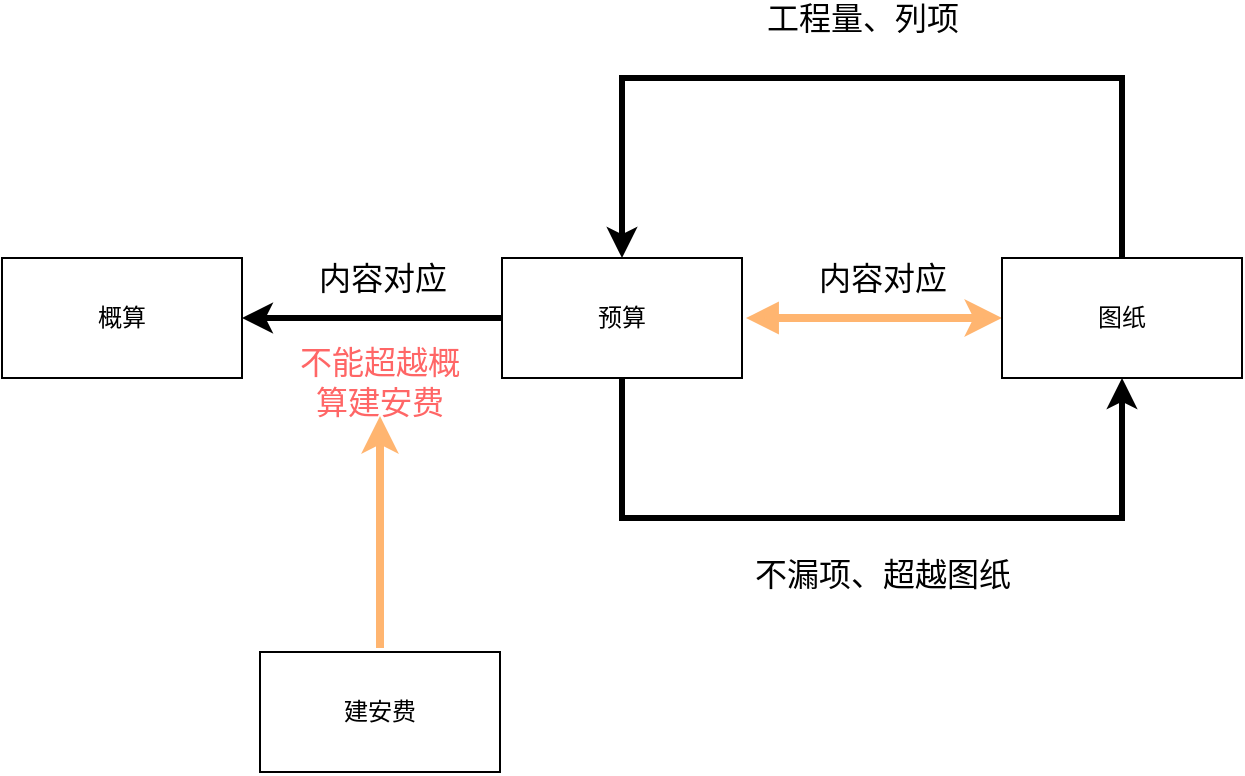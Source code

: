 <mxfile version="18.0.2" type="github">
  <diagram id="gnSNkafbzCCIT5434b_1" name="Page-1">
    <mxGraphModel dx="677" dy="1598" grid="1" gridSize="10" guides="1" tooltips="1" connect="1" arrows="1" fold="1" page="1" pageScale="1" pageWidth="827" pageHeight="1169" background="none" math="0" shadow="0">
      <root>
        <mxCell id="0" />
        <mxCell id="1" parent="0" />
        <mxCell id="iWLTTNfg7kQBC5YvRoqK-1" value="概算" style="rounded=0;whiteSpace=wrap;html=1;" parent="1" vertex="1">
          <mxGeometry x="50" y="120" width="120" height="60" as="geometry" />
        </mxCell>
        <mxCell id="iWLTTNfg7kQBC5YvRoqK-4" value="" style="edgeStyle=orthogonalEdgeStyle;orthogonalLoop=1;jettySize=auto;html=1;rounded=0;strokeWidth=3;" parent="1" source="iWLTTNfg7kQBC5YvRoqK-2" target="iWLTTNfg7kQBC5YvRoqK-1" edge="1">
          <mxGeometry relative="1" as="geometry" />
        </mxCell>
        <mxCell id="iWLTTNfg7kQBC5YvRoqK-5" value="内容对应" style="edgeLabel;html=1;align=center;verticalAlign=middle;resizable=0;points=[];fontSize=16;" parent="iWLTTNfg7kQBC5YvRoqK-4" vertex="1" connectable="0">
          <mxGeometry x="-0.322" y="-2" relative="1" as="geometry">
            <mxPoint x="-16" y="-18" as="offset" />
          </mxGeometry>
        </mxCell>
        <mxCell id="iWLTTNfg7kQBC5YvRoqK-11" style="edgeStyle=orthogonalEdgeStyle;rounded=0;orthogonalLoop=1;jettySize=auto;html=1;exitX=0.5;exitY=1;exitDx=0;exitDy=0;entryX=0.5;entryY=1;entryDx=0;entryDy=0;fontSize=16;strokeColor=default;strokeWidth=3;" parent="1" edge="1" target="iWLTTNfg7kQBC5YvRoqK-3" source="iWLTTNfg7kQBC5YvRoqK-2">
          <mxGeometry relative="1" as="geometry">
            <mxPoint x="420" y="161" as="sourcePoint" />
            <mxPoint x="550" y="161" as="targetPoint" />
            <Array as="points">
              <mxPoint x="360" y="250" />
              <mxPoint x="610" y="250" />
            </Array>
          </mxGeometry>
        </mxCell>
        <mxCell id="iWLTTNfg7kQBC5YvRoqK-12" value="不漏项、超越图纸" style="edgeLabel;html=1;align=center;verticalAlign=bottom;resizable=0;points=[];fontSize=16;" parent="iWLTTNfg7kQBC5YvRoqK-11" vertex="1" connectable="0">
          <mxGeometry x="0.26" y="2" relative="1" as="geometry">
            <mxPoint x="-46" y="41" as="offset" />
          </mxGeometry>
        </mxCell>
        <mxCell id="PJJ-QlD6DoD8dWd1bA27-1" style="orthogonalLoop=1;jettySize=auto;html=1;entryX=0;entryY=0.5;entryDx=0;entryDy=0;fontSize=16;strokeColor=#FFB570;strokeWidth=4;edgeStyle=orthogonalEdgeStyle;startArrow=block;targetPerimeterSpacing=2;sourcePerimeterSpacing=2;rounded=0;" edge="1" parent="1" source="iWLTTNfg7kQBC5YvRoqK-2" target="iWLTTNfg7kQBC5YvRoqK-3">
          <mxGeometry relative="1" as="geometry" />
        </mxCell>
        <mxCell id="PJJ-QlD6DoD8dWd1bA27-2" value="内容对应" style="edgeLabel;html=1;align=center;verticalAlign=middle;resizable=0;points=[];fontSize=16;" vertex="1" connectable="0" parent="PJJ-QlD6DoD8dWd1bA27-1">
          <mxGeometry x="0.16" y="-1" relative="1" as="geometry">
            <mxPoint x="-6" y="-21" as="offset" />
          </mxGeometry>
        </mxCell>
        <mxCell id="iWLTTNfg7kQBC5YvRoqK-2" value="预算" style="rounded=0;whiteSpace=wrap;html=1;" parent="1" vertex="1">
          <mxGeometry x="300" y="120" width="120" height="60" as="geometry" />
        </mxCell>
        <mxCell id="iWLTTNfg7kQBC5YvRoqK-9" style="edgeStyle=orthogonalEdgeStyle;rounded=0;orthogonalLoop=1;jettySize=auto;html=1;fontSize=16;strokeColor=default;strokeWidth=3;entryX=0.5;entryY=0;entryDx=0;entryDy=0;exitX=0.5;exitY=0;exitDx=0;exitDy=0;" parent="1" edge="1" target="iWLTTNfg7kQBC5YvRoqK-2" source="iWLTTNfg7kQBC5YvRoqK-3">
          <mxGeometry relative="1" as="geometry">
            <mxPoint x="550" y="137" as="sourcePoint" />
            <mxPoint x="340" y="80" as="targetPoint" />
            <Array as="points">
              <mxPoint x="610" y="30" />
              <mxPoint x="360" y="30" />
            </Array>
          </mxGeometry>
        </mxCell>
        <mxCell id="iWLTTNfg7kQBC5YvRoqK-10" value="工程量、列项" style="edgeLabel;html=1;align=center;verticalAlign=middle;resizable=0;points=[];fontSize=16;" parent="iWLTTNfg7kQBC5YvRoqK-9" vertex="1" connectable="0">
          <mxGeometry x="0.293" y="1" relative="1" as="geometry">
            <mxPoint x="58" y="-31" as="offset" />
          </mxGeometry>
        </mxCell>
        <mxCell id="iWLTTNfg7kQBC5YvRoqK-3" value="图纸" style="rounded=0;whiteSpace=wrap;html=1;" parent="1" vertex="1">
          <mxGeometry x="550" y="120" width="120" height="60" as="geometry" />
        </mxCell>
        <mxCell id="PJJ-QlD6DoD8dWd1bA27-3" value="&lt;font color=&quot;#ff6666&quot;&gt;不能超越概算建安费&lt;/font&gt;" style="text;html=1;strokeColor=none;fillColor=none;align=center;verticalAlign=middle;whiteSpace=wrap;rounded=0;fontSize=16;" vertex="1" parent="1">
          <mxGeometry x="194" y="167" width="90" height="30" as="geometry" />
        </mxCell>
        <mxCell id="PJJ-QlD6DoD8dWd1bA27-5" style="edgeStyle=orthogonalEdgeStyle;rounded=0;orthogonalLoop=1;jettySize=auto;html=1;fontSize=16;fontColor=#FF6666;startArrow=none;sourcePerimeterSpacing=2;targetPerimeterSpacing=2;strokeColor=#FFB570;strokeWidth=4;startFill=0;" edge="1" parent="1" source="PJJ-QlD6DoD8dWd1bA27-4" target="PJJ-QlD6DoD8dWd1bA27-3">
          <mxGeometry relative="1" as="geometry" />
        </mxCell>
        <mxCell id="PJJ-QlD6DoD8dWd1bA27-4" value="建安费" style="rounded=0;whiteSpace=wrap;html=1;" vertex="1" parent="1">
          <mxGeometry x="179" y="317" width="120" height="60" as="geometry" />
        </mxCell>
      </root>
    </mxGraphModel>
  </diagram>
</mxfile>
